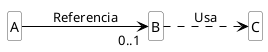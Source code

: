 @startuml dominio

left to right direction

hide circle
hide methods
hide empty members

skinparam class {
    BackgroundColor White
    ArrowColor Black
    BorderColor #505050
}

class A {}
class B {}
class C {}

A --> "0..1" B : Referencia
B ..> C : Usa

@enduml
